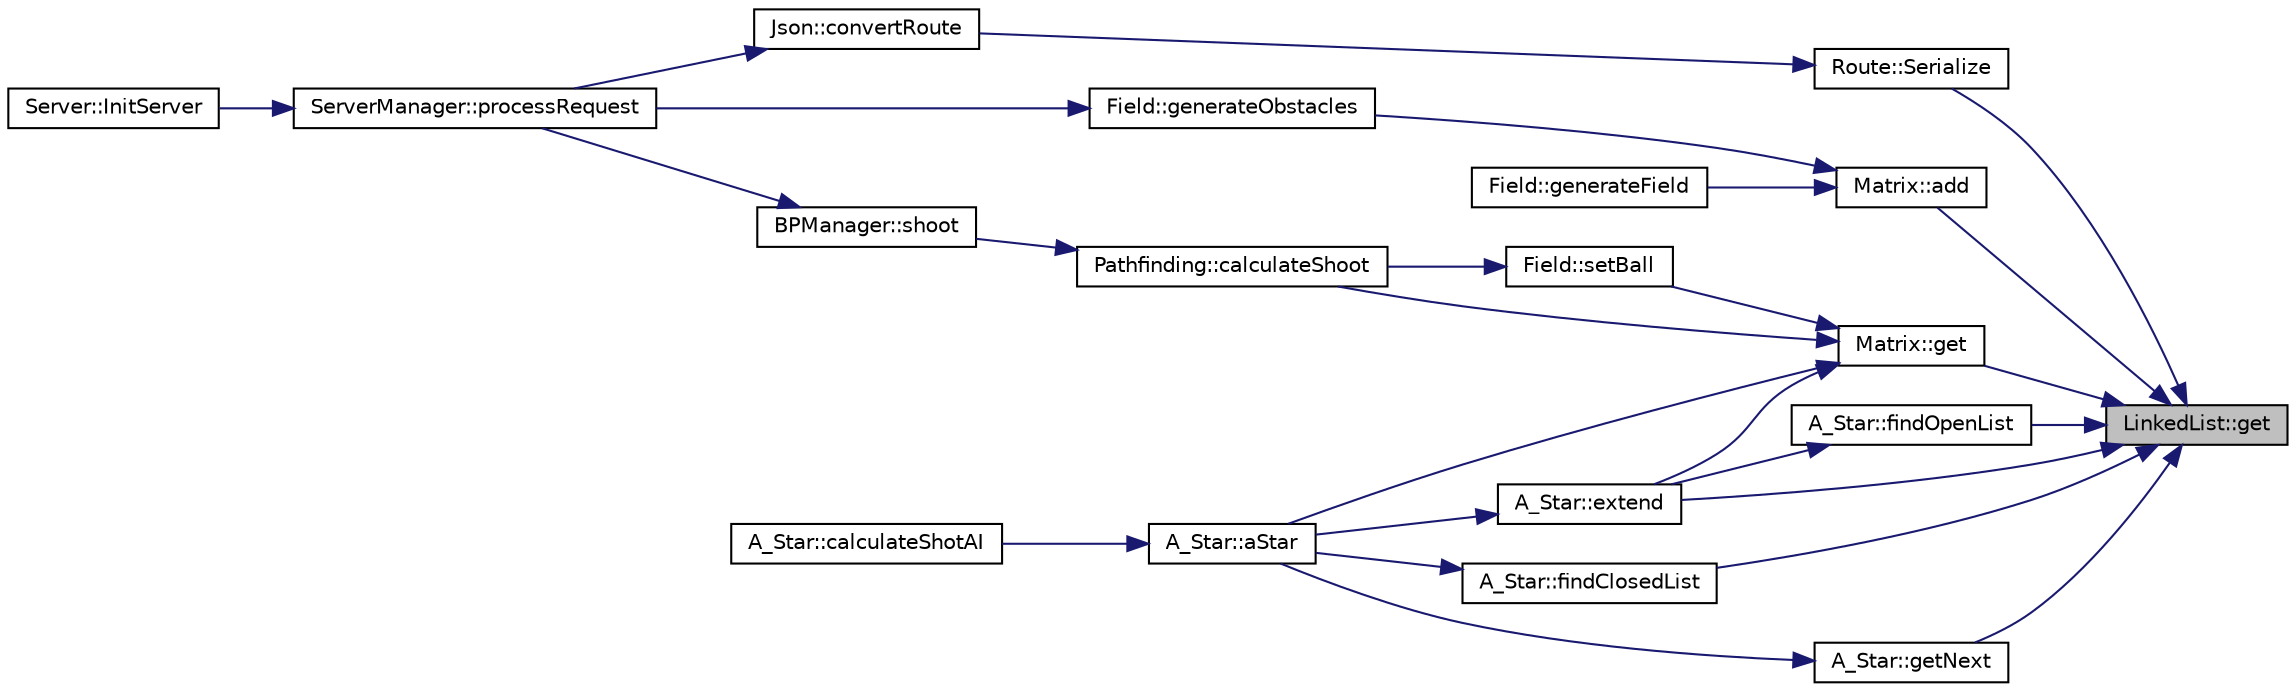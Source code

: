 digraph "LinkedList::get"
{
 // LATEX_PDF_SIZE
  edge [fontname="Helvetica",fontsize="10",labelfontname="Helvetica",labelfontsize="10"];
  node [fontname="Helvetica",fontsize="10",shape=record];
  rankdir="RL";
  Node1 [label="LinkedList::get",height=0.2,width=0.4,color="black", fillcolor="grey75", style="filled", fontcolor="black",tooltip=" "];
  Node1 -> Node2 [dir="back",color="midnightblue",fontsize="10",style="solid",fontname="Helvetica"];
  Node2 [label="Matrix::add",height=0.2,width=0.4,color="black", fillcolor="white", style="filled",URL="$class_matrix.html#a4137afb9cad774ac8e3b8563b1a5aca4",tooltip=" "];
  Node2 -> Node3 [dir="back",color="midnightblue",fontsize="10",style="solid",fontname="Helvetica"];
  Node3 [label="Field::generateField",height=0.2,width=0.4,color="black", fillcolor="white", style="filled",URL="$class_field.html#a2ad49dbf476b2d963d17d4727e3c25dc",tooltip="This method generates the field itself, includes the bounds and the goal lines."];
  Node2 -> Node4 [dir="back",color="midnightblue",fontsize="10",style="solid",fontname="Helvetica"];
  Node4 [label="Field::generateObstacles",height=0.2,width=0.4,color="black", fillcolor="white", style="filled",URL="$class_field.html#a66dbb5367ce36edece57cbeb72fc65ae",tooltip="This method generates random obstacles, equally divided on both sides."];
  Node4 -> Node5 [dir="back",color="midnightblue",fontsize="10",style="solid",fontname="Helvetica"];
  Node5 [label="ServerManager::processRequest",height=0.2,width=0.4,color="black", fillcolor="white", style="filled",URL="$class_server_manager.html#ab32ee6937a72e821b1985f2648b1351b",tooltip="This method process the information from the socket and gives an response."];
  Node5 -> Node6 [dir="back",color="midnightblue",fontsize="10",style="solid",fontname="Helvetica"];
  Node6 [label="Server::InitServer",height=0.2,width=0.4,color="black", fillcolor="white", style="filled",URL="$class_server.html#a02b029dcb6f2dc46dfcc8785a616682f",tooltip=" "];
  Node1 -> Node7 [dir="back",color="midnightblue",fontsize="10",style="solid",fontname="Helvetica"];
  Node7 [label="A_Star::extend",height=0.2,width=0.4,color="black", fillcolor="white", style="filled",URL="$class_a___star.html#a6859146b12d0a63e4c887b4dcaeed2d4",tooltip="Method for getting the 8 boxes next to the one that's being processed."];
  Node7 -> Node8 [dir="back",color="midnightblue",fontsize="10",style="solid",fontname="Helvetica"];
  Node8 [label="A_Star::aStar",height=0.2,width=0.4,color="black", fillcolor="white", style="filled",URL="$class_a___star.html#ac64b51dcff3e3205f0f71da0140f547c",tooltip="this method calculates the pathfinding A* algorithm in the matrix"];
  Node8 -> Node9 [dir="back",color="midnightblue",fontsize="10",style="solid",fontname="Helvetica"];
  Node9 [label="A_Star::calculateShotAI",height=0.2,width=0.4,color="black", fillcolor="white", style="filled",URL="$class_a___star.html#a3b8ac6f0a9740908cedd22ca7494ffdb",tooltip="This method calculates pathfinding and then uses the result to calculate a direction for the AI to sh..."];
  Node1 -> Node10 [dir="back",color="midnightblue",fontsize="10",style="solid",fontname="Helvetica"];
  Node10 [label="A_Star::findClosedList",height=0.2,width=0.4,color="black", fillcolor="white", style="filled",URL="$class_a___star.html#a376fced98f1e69a896bf4822ee88cef7",tooltip="Search in the open list if there's an element with the given box."];
  Node10 -> Node8 [dir="back",color="midnightblue",fontsize="10",style="solid",fontname="Helvetica"];
  Node1 -> Node11 [dir="back",color="midnightblue",fontsize="10",style="solid",fontname="Helvetica"];
  Node11 [label="A_Star::findOpenList",height=0.2,width=0.4,color="black", fillcolor="white", style="filled",URL="$class_a___star.html#a7ddd41ea7b3ad584243e511306d9fc79",tooltip="Search in the open list if there's an element with the given box."];
  Node11 -> Node7 [dir="back",color="midnightblue",fontsize="10",style="solid",fontname="Helvetica"];
  Node1 -> Node12 [dir="back",color="midnightblue",fontsize="10",style="solid",fontname="Helvetica"];
  Node12 [label="Matrix::get",height=0.2,width=0.4,color="black", fillcolor="white", style="filled",URL="$class_matrix.html#a1e0aa6d20e6a754c70a06986aa8ab2c1",tooltip="This method returns an item in a given position in a matrix."];
  Node12 -> Node8 [dir="back",color="midnightblue",fontsize="10",style="solid",fontname="Helvetica"];
  Node12 -> Node13 [dir="back",color="midnightblue",fontsize="10",style="solid",fontname="Helvetica"];
  Node13 [label="Pathfinding::calculateShoot",height=0.2,width=0.4,color="black", fillcolor="white", style="filled",URL="$class_pathfinding.html#a50d2a83eee1b955bda740eb316939944",tooltip="Method for calculating a shot, it counts the collisions and bound lines."];
  Node13 -> Node14 [dir="back",color="midnightblue",fontsize="10",style="solid",fontname="Helvetica"];
  Node14 [label="BPManager::shoot",height=0.2,width=0.4,color="black", fillcolor="white", style="filled",URL="$class_b_p_manager.html#a6de771f0739f86deb5ff71cd8b615d7d",tooltip="Method for calculating a shot from the user or the AI."];
  Node14 -> Node5 [dir="back",color="midnightblue",fontsize="10",style="solid",fontname="Helvetica"];
  Node12 -> Node7 [dir="back",color="midnightblue",fontsize="10",style="solid",fontname="Helvetica"];
  Node12 -> Node15 [dir="back",color="midnightblue",fontsize="10",style="solid",fontname="Helvetica"];
  Node15 [label="Field::setBall",height=0.2,width=0.4,color="black", fillcolor="white", style="filled",URL="$class_field.html#aada6b131eadc28920efd592998b3dc2a",tooltip="This method changes the state of a box to say if whether or not has the ball."];
  Node15 -> Node13 [dir="back",color="midnightblue",fontsize="10",style="solid",fontname="Helvetica"];
  Node1 -> Node16 [dir="back",color="midnightblue",fontsize="10",style="solid",fontname="Helvetica"];
  Node16 [label="A_Star::getNext",height=0.2,width=0.4,color="black", fillcolor="white", style="filled",URL="$class_a___star.html#a3a4045c6cb02cd6eee1dc617bd2fce72",tooltip="Method for getting the next element in the open list."];
  Node16 -> Node8 [dir="back",color="midnightblue",fontsize="10",style="solid",fontname="Helvetica"];
  Node1 -> Node17 [dir="back",color="midnightblue",fontsize="10",style="solid",fontname="Helvetica"];
  Node17 [label="Route::Serialize",height=0.2,width=0.4,color="black", fillcolor="white", style="filled",URL="$class_route.html#a5054223e6e5498b7fe1d8f9ebd4248ee",tooltip="Method for loading the object's information into a json."];
  Node17 -> Node18 [dir="back",color="midnightblue",fontsize="10",style="solid",fontname="Helvetica"];
  Node18 [label="Json::convertRoute",height=0.2,width=0.4,color="black", fillcolor="white", style="filled",URL="$class_json.html#a8f0437f0b495ffb14b3d89c5ab0d71b4",tooltip="Convert from Route.h to string."];
  Node18 -> Node5 [dir="back",color="midnightblue",fontsize="10",style="solid",fontname="Helvetica"];
}
